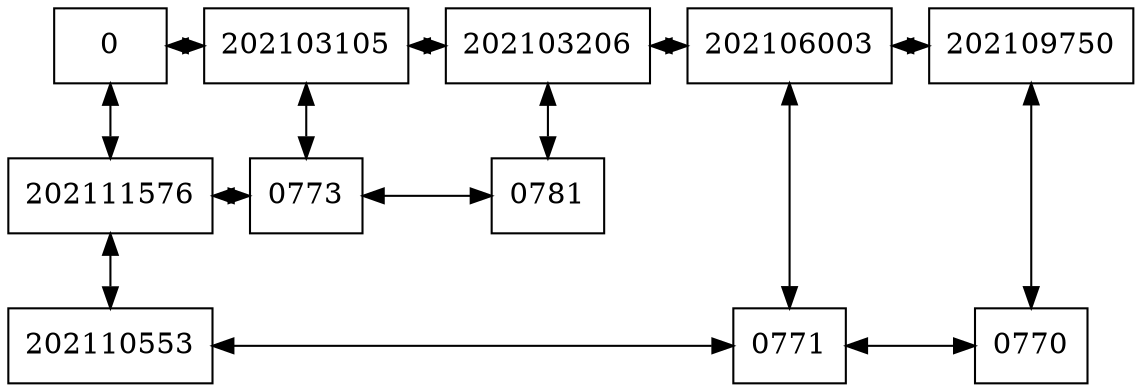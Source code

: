 digraph MatrizCapa{ 
 node[shape=box] 
 rankdir=UD; 
 {rank=min; 
nodo00[label="0" ,rankdir=LR,group=0]; 
nodo10[label="202103105" ,rankdir=LR,group=1]; 
nodo20[label="202103206" ,rankdir=LR,group=2]; 
nodo30[label="202106003" ,rankdir=LR,group=3]; 
nodo40[label="202109750" ,rankdir=LR,group=4]; 
}{rank=same; 
nodo01[label="202111576" ,group=0]; 
nodo11[label="0773" ,group=1]; 
nodo21[label="0781" ,group=2]; 
}{rank=same; 
nodo02[label="202110553" ,group=0]; 
nodo32[label="0771" ,group=3]; 
nodo42[label="0770" ,group=4]; 
}nodo00 -> nodo10 [dir=both];
nodo10 -> nodo20 [dir=both];
nodo20 -> nodo30 [dir=both];
nodo30 -> nodo40 [dir=both];
nodo01 -> nodo11 [dir=both];
nodo11 -> nodo21 [dir=both];
nodo02 -> nodo32 [dir=both];
nodo32 -> nodo42 [dir=both];
nodo00 -> nodo01 [dir=both];
nodo01 -> nodo02 [dir=both];
nodo10 -> nodo11 [dir=both];
nodo20 -> nodo21 [dir=both];
nodo30 -> nodo32 [dir=both];
nodo40 -> nodo42 [dir=both];
}